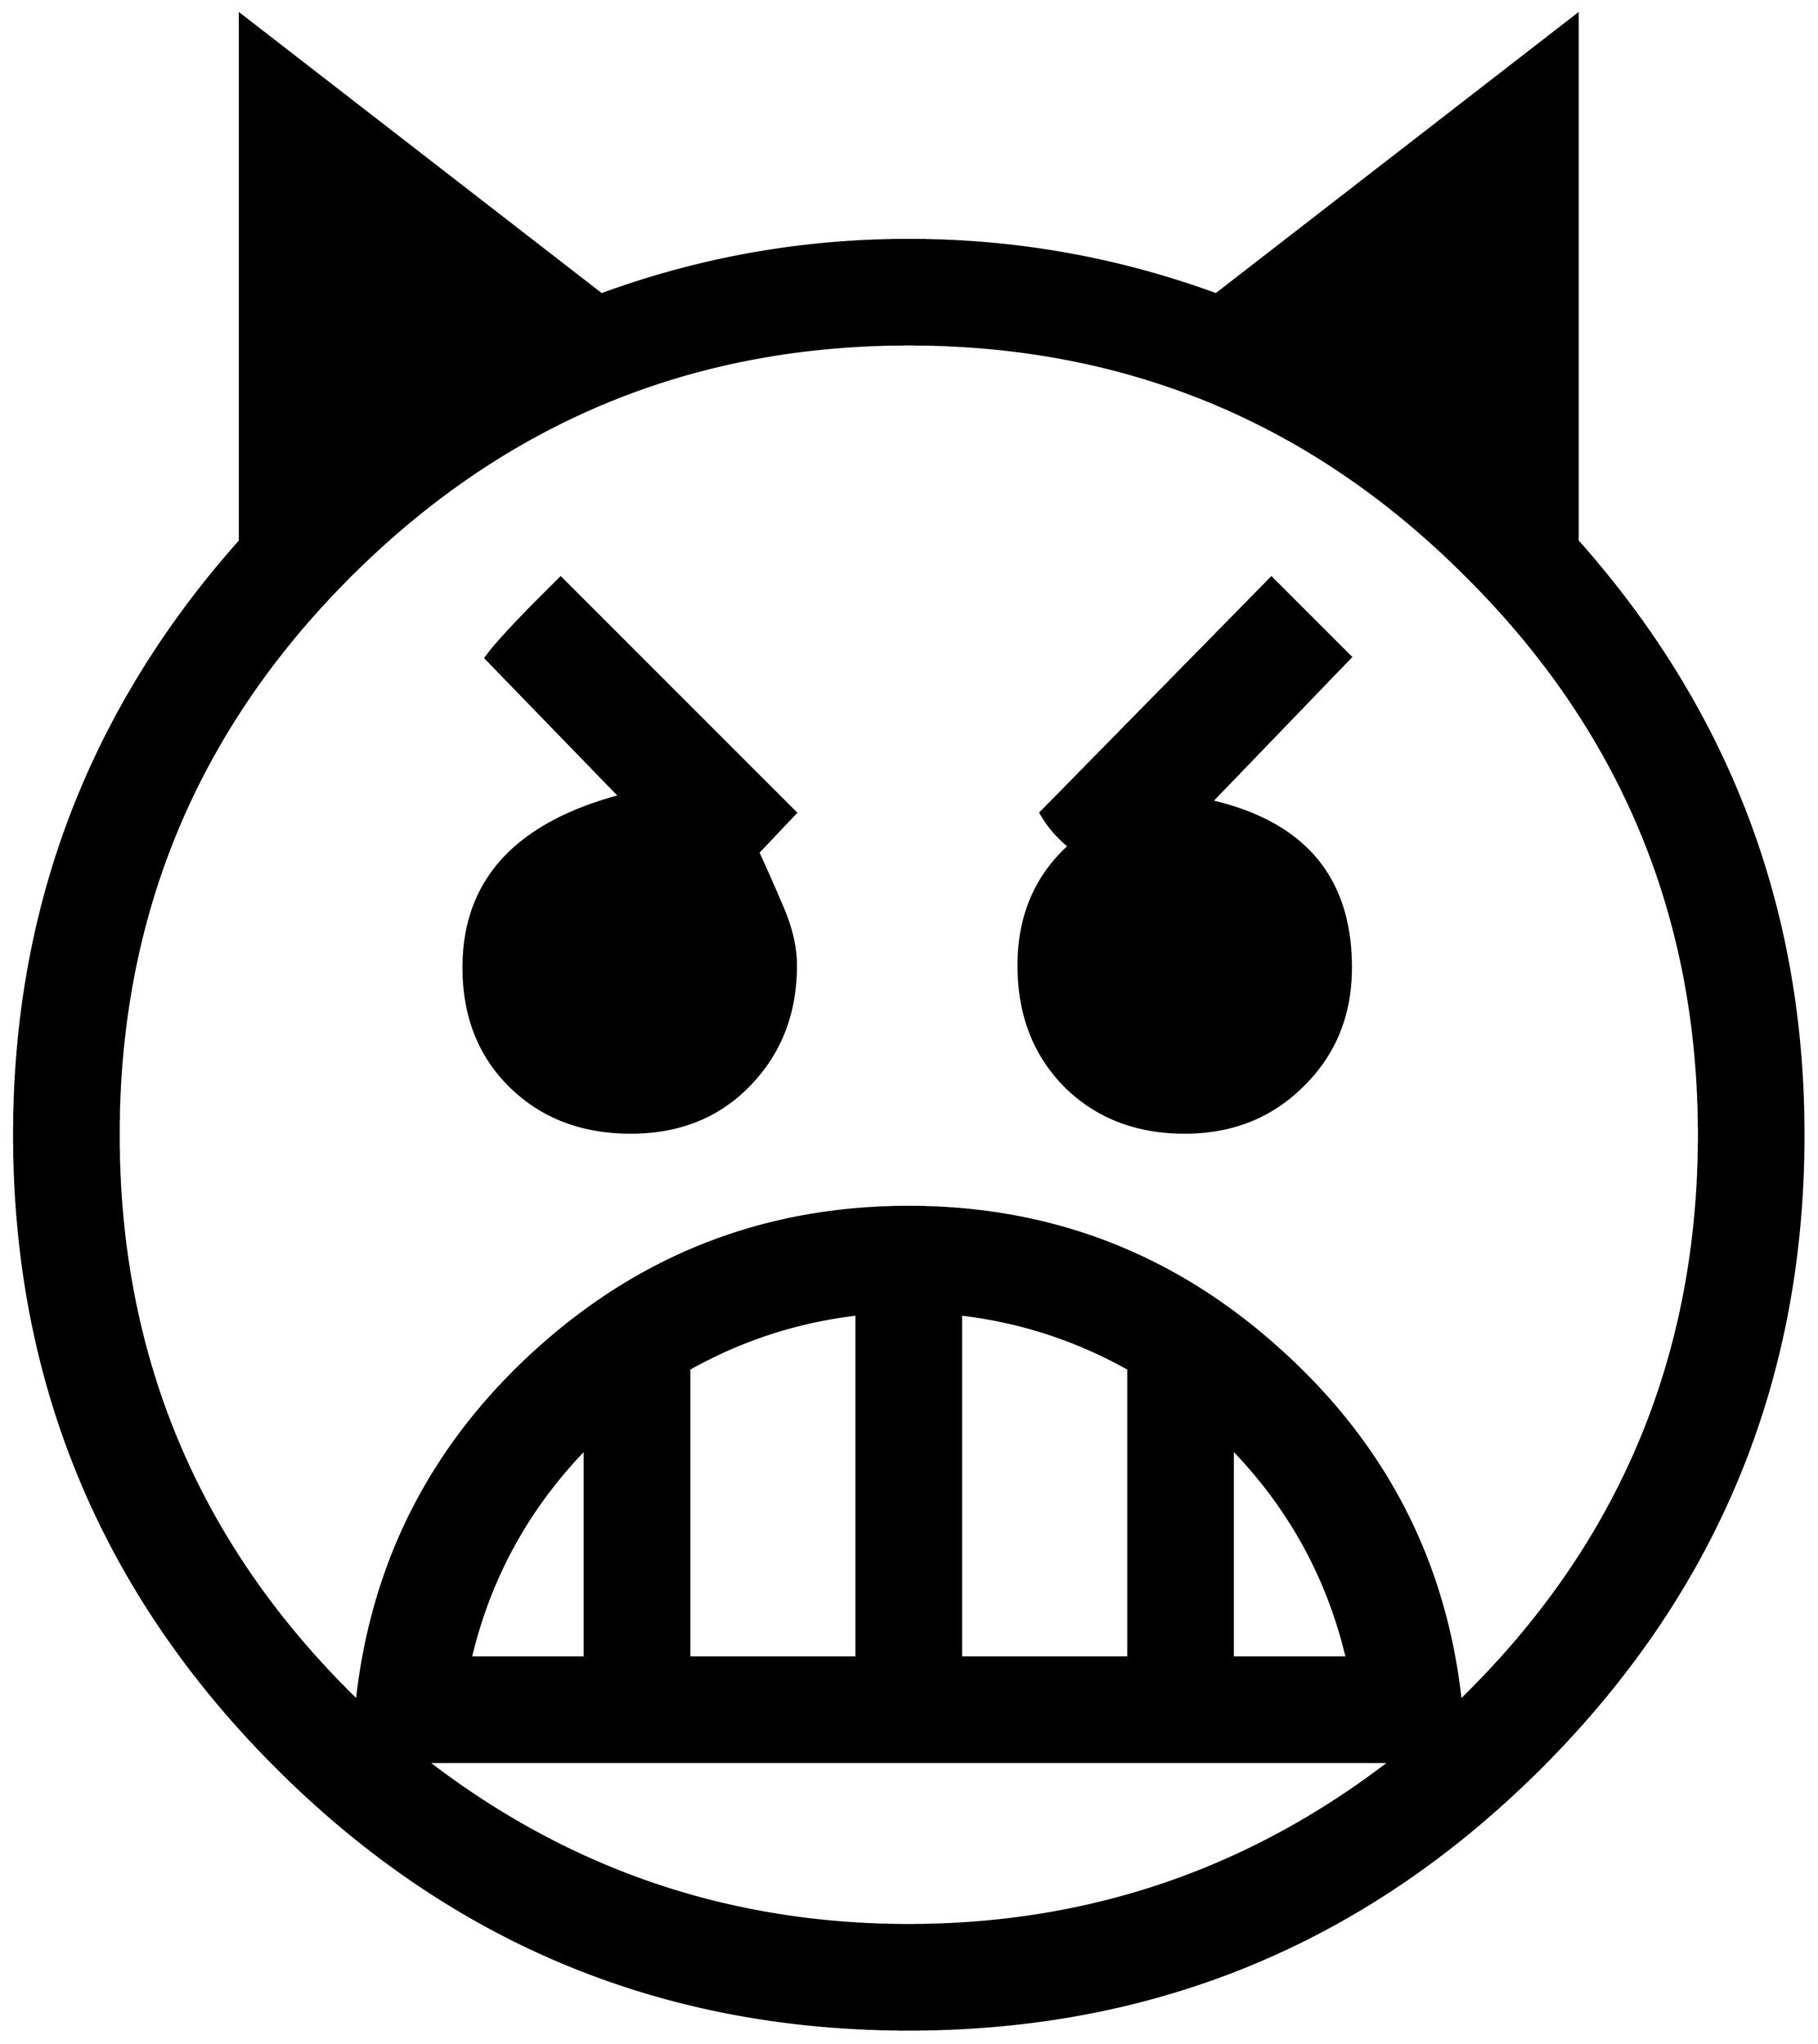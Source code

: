 


\begin{tikzpicture}[y=0.80pt, x=0.80pt, yscale=-1.0, xscale=1.0, inner sep=0pt, outer sep=0pt]
\begin{scope}[shift={(100.0,1706.0)},nonzero rule]
  \path[draw=.,fill=.,line width=1.600pt] (1794.0,-474.0) ..
    controls (1794.0,-238.0) and (1710.333,-36.333) ..
    (1543.0,131.0) .. controls (1375.667,298.333) and (1174.0,382.0)
    .. (938.0,382.0) .. controls (702.0,382.0) and (500.333,298.333)
    .. (333.0,131.0) .. controls (165.667,-36.333) and (82.0,-238.0)
    .. (82.0,-474.0) .. controls (82.0,-690.667) and
    (154.0,-880.0) .. (298.0,-1042.0) -- (298.0,-1546.0) --
    (644.0,-1278.0) .. controls (738.667,-1312.667) and
    (836.667,-1330.0) .. (938.0,-1330.0) .. controls
    (1039.333,-1330.0) and (1137.333,-1312.667) .. (1232.0,-1278.0) --
    (1578.0,-1546.0) -- (1578.0,-1042.0) .. controls
    (1722.0,-880.0) and (1794.0,-690.667) .. (1794.0,-474.0) --
    cycle(1694.0,-474.0) .. controls (1694.0,-682.667) and
    (1620.0,-860.667) .. (1472.0,-1008.0) .. controls
    (1324.667,-1156.0) and (1146.667,-1230.0) .. (938.0,-1230.0) ..
    controls (729.333,-1230.0) and (551.0,-1156.0) ..
    (403.0,-1008.0) .. controls (255.667,-860.667) and
    (182.0,-682.667) .. (182.0,-474.0) .. controls (182.0,-261.333)
    and (258.0,-81.0) .. (410.0,67.0) .. controls (424.667,-66.333)
    and (482.333,-178.333) .. (583.0,-269.0) .. controls
    (683.667,-359.667) and (802.0,-405.0) .. (938.0,-405.0) ..
    controls (1073.333,-405.0) and (1191.333,-359.667) ..
    (1292.0,-269.0) .. controls (1393.333,-178.333) and
    (1451.333,-66.333) .. (1466.0,67.0) .. controls (1618.0,-81.0)
    and (1694.0,-261.333) .. (1694.0,-474.0) -- cycle(1357.0,26.0)
    .. controls (1339.0,-50.0) and (1302.667,-116.333) ..
    (1248.0,-173.0) -- (1248.0,26.0) -- (1357.0,26.0) --
    cycle(1148.0,26.0) -- (1148.0,-250.0) .. controls
    (1098.0,-278.0) and (1044.667,-295.333) .. (988.0,-302.0) --
    (988.0,26.0) -- (1148.0,26.0) -- cycle(888.0,26.0) --
    (888.0,-302.0) .. controls (831.333,-295.333) and (778.0,-278.0)
    .. (728.0,-250.0) -- (728.0,26.0) -- (888.0,26.0) --
    cycle(1398.0,126.0) -- (478.0,126.0) .. controls
    (613.333,230.0) and (766.667,282.0) .. (938.0,282.0) .. controls
    (1109.333,282.0) and (1262.667,230.0) .. (1398.0,126.0) --
    cycle(628.0,26.0) -- (628.0,-173.0) .. controls
    (573.333,-116.333) and (537.0,-50.0) .. (519.0,26.0) --
    (628.0,26.0) -- cycle(1361.0,-634.0) .. controls
    (1361.0,-588.667) and (1345.667,-551.0) .. (1315.0,-521.0) ..
    controls (1285.0,-491.0) and (1247.333,-476.0) ..
    (1202.0,-476.0) .. controls (1155.333,-476.0) and
    (1117.0,-491.0) .. (1087.0,-521.0) .. controls
    (1057.667,-551.0) and (1043.0,-589.333) .. (1043.0,-636.0) ..
    controls (1043.0,-682.667) and (1059.0,-720.667) ..
    (1091.0,-750.0) .. controls (1079.667,-759.333) and
    (1070.667,-770.0) .. (1064.0,-782.0) -- (1285.0,-1007.0) --
    (1361.0,-931.0) -- (1228.0,-793.0) .. controls
    (1316.667,-772.333) and (1361.0,-719.333) .. (1361.0,-634.0) --
    cycle(830.0,-636.0) .. controls (830.0,-590.0) and
    (815.0,-551.667) .. (785.0,-521.0) .. controls (755.667,-491.0)
    and (718.0,-476.0) .. (672.0,-476.0) .. controls
    (625.333,-476.0) and (587.0,-490.667) .. (557.0,-520.0) ..
    controls (527.0,-549.333) and (512.0,-587.333) .. (512.0,-634.0)
    .. controls (512.0,-716.667) and (561.667,-771.333) ..
    (661.0,-798.0) -- (533.0,-930.0) .. controls (541.667,-942.667)
    and (565.667,-968.333) .. (605.0,-1007.0) -- (830.0,-782.0) --
    (794.0,-744.0) .. controls (802.0,-726.667) and (809.667,-709.333)
    .. (817.0,-692.0) .. controls (825.667,-672.0) and
    (830.0,-653.333) .. (830.0,-636.0) -- cycle;
\end{scope}

\end{tikzpicture}

